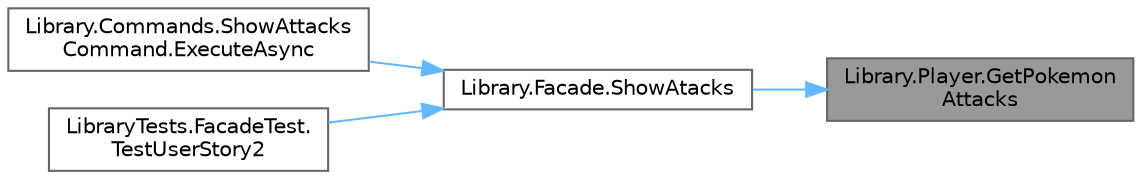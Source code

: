 digraph "Library.Player.GetPokemonAttacks"
{
 // INTERACTIVE_SVG=YES
 // LATEX_PDF_SIZE
  bgcolor="transparent";
  edge [fontname=Helvetica,fontsize=10,labelfontname=Helvetica,labelfontsize=10];
  node [fontname=Helvetica,fontsize=10,shape=box,height=0.2,width=0.4];
  rankdir="RL";
  Node1 [id="Node000001",label="Library.Player.GetPokemon\lAttacks",height=0.2,width=0.4,color="gray40", fillcolor="grey60", style="filled", fontcolor="black",tooltip="Devuelve un string con los nombres de todos los ataques del pokemon activo."];
  Node1 -> Node2 [id="edge1_Node000001_Node000002",dir="back",color="steelblue1",style="solid",tooltip=" "];
  Node2 [id="Node000002",label="Library.Facade.ShowAtacks",height=0.2,width=0.4,color="grey40", fillcolor="white", style="filled",URL="$classLibrary_1_1Facade.html#a6734f40108ad2d62679d48933a14aefc",tooltip="Historia de usuario 2: Muestra los ataques disponibles del Pokemon activo de un jugador."];
  Node2 -> Node3 [id="edge2_Node000002_Node000003",dir="back",color="steelblue1",style="solid",tooltip=" "];
  Node3 [id="Node000003",label="Library.Commands.ShowAttacks\lCommand.ExecuteAsync",height=0.2,width=0.4,color="grey40", fillcolor="white", style="filled",URL="$classLibrary_1_1Commands_1_1ShowAttacksCommand.html#a6466a9979baa930d14799d06cf2eb72a",tooltip="Muestra los ataques disponibles del Pokemon activo del jugador."];
  Node2 -> Node4 [id="edge3_Node000002_Node000004",dir="back",color="steelblue1",style="solid",tooltip=" "];
  Node4 [id="Node000004",label="LibraryTests.FacadeTest.\lTestUserStory2",height=0.2,width=0.4,color="grey40", fillcolor="white", style="filled",URL="$classLibraryTests_1_1FacadeTest.html#a486b36d23bdad6150c34d2bd3f3dced6",tooltip="Test de la historia de usuario 2."];
}
